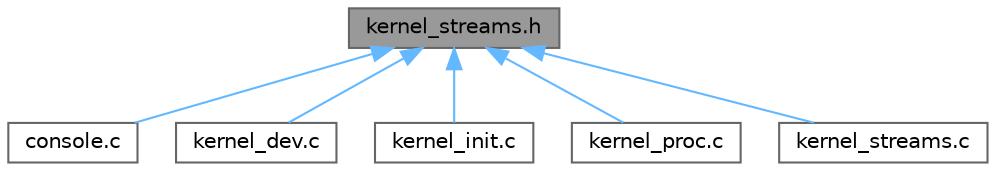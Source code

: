 digraph "kernel_streams.h"
{
 // LATEX_PDF_SIZE
  bgcolor="transparent";
  edge [fontname=Helvetica,fontsize=10,labelfontname=Helvetica,labelfontsize=10];
  node [fontname=Helvetica,fontsize=10,shape=box,height=0.2,width=0.4];
  Node1 [label="kernel_streams.h",height=0.2,width=0.4,color="gray40", fillcolor="grey60", style="filled", fontcolor="black",tooltip="Support for I/O streams."];
  Node1 -> Node2 [dir="back",color="steelblue1",style="solid"];
  Node2 [label="console.c",height=0.2,width=0.4,color="grey40", fillcolor="white", style="filled",URL="$console_8c_source.html",tooltip=" "];
  Node1 -> Node3 [dir="back",color="steelblue1",style="solid"];
  Node3 [label="kernel_dev.c",height=0.2,width=0.4,color="grey40", fillcolor="white", style="filled",URL="$kernel__dev_8c_source.html",tooltip=" "];
  Node1 -> Node4 [dir="back",color="steelblue1",style="solid"];
  Node4 [label="kernel_init.c",height=0.2,width=0.4,color="grey40", fillcolor="white", style="filled",URL="$kernel__init_8c_source.html",tooltip=" "];
  Node1 -> Node5 [dir="back",color="steelblue1",style="solid"];
  Node5 [label="kernel_proc.c",height=0.2,width=0.4,color="grey40", fillcolor="white", style="filled",URL="$kernel__proc_8c_source.html",tooltip=" "];
  Node1 -> Node6 [dir="back",color="steelblue1",style="solid"];
  Node6 [label="kernel_streams.c",height=0.2,width=0.4,color="grey40", fillcolor="white", style="filled",URL="$kernel__streams_8c_source.html",tooltip=" "];
}
